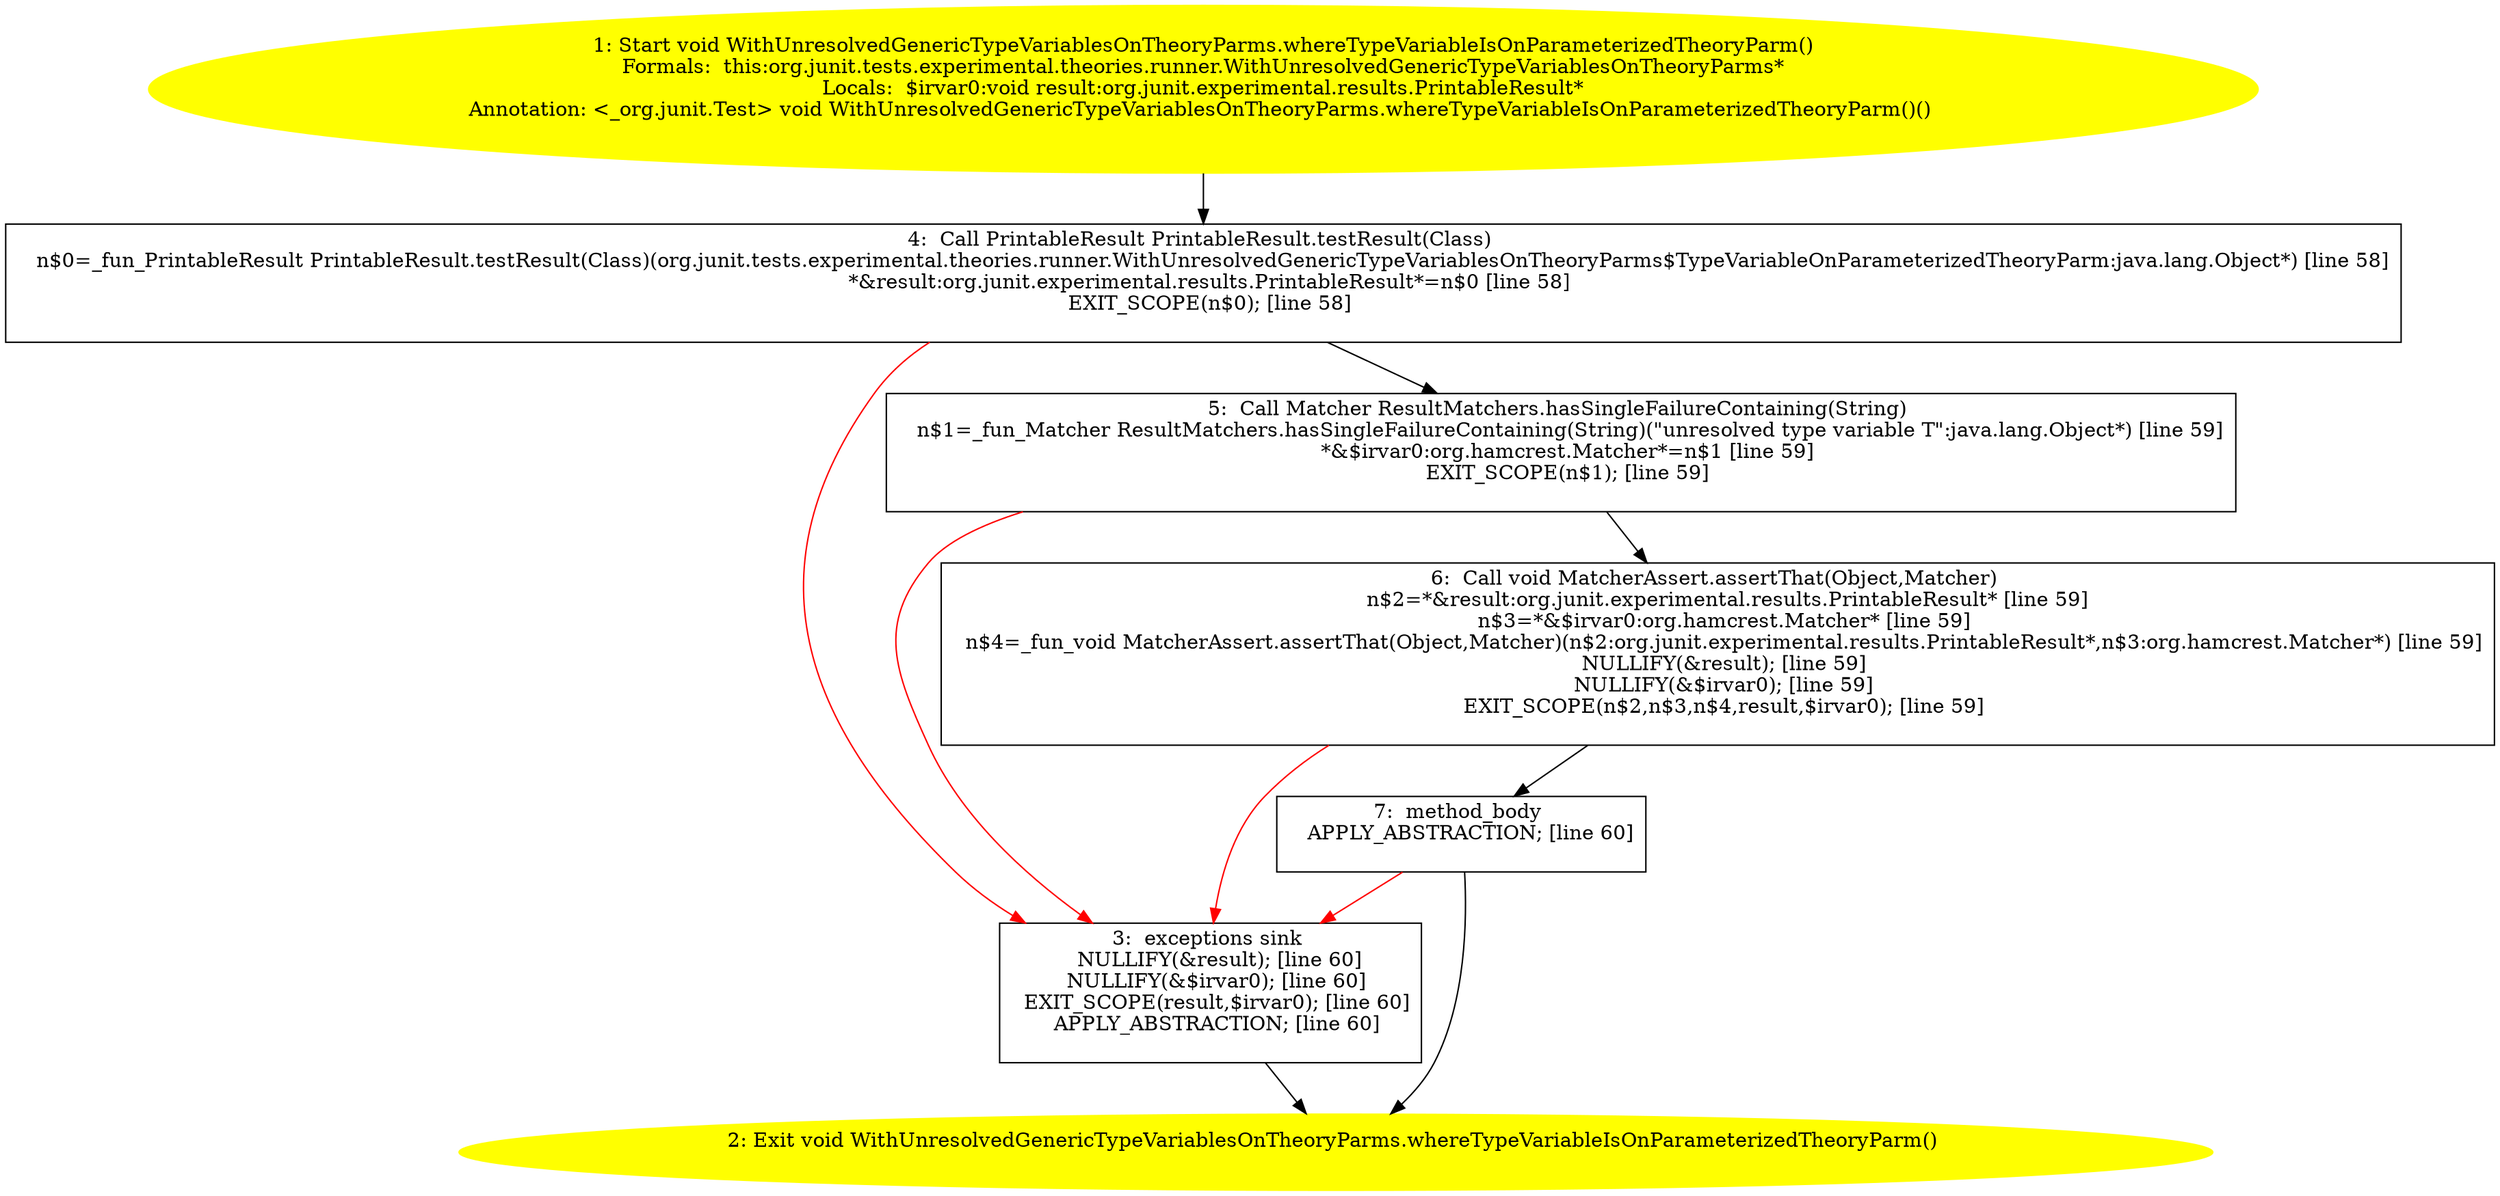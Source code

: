 /* @generated */
digraph cfg {
"org.junit.tests.experimental.theories.runner.WithUnresolvedGenericTypeVariablesOnTheoryParms.whereTy.c8005bade9206076322732036724ea1a_1" [label="1: Start void WithUnresolvedGenericTypeVariablesOnTheoryParms.whereTypeVariableIsOnParameterizedTheoryParm()\nFormals:  this:org.junit.tests.experimental.theories.runner.WithUnresolvedGenericTypeVariablesOnTheoryParms*\nLocals:  $irvar0:void result:org.junit.experimental.results.PrintableResult*\nAnnotation: <_org.junit.Test> void WithUnresolvedGenericTypeVariablesOnTheoryParms.whereTypeVariableIsOnParameterizedTheoryParm()() \n  " color=yellow style=filled]
	

	 "org.junit.tests.experimental.theories.runner.WithUnresolvedGenericTypeVariablesOnTheoryParms.whereTy.c8005bade9206076322732036724ea1a_1" -> "org.junit.tests.experimental.theories.runner.WithUnresolvedGenericTypeVariablesOnTheoryParms.whereTy.c8005bade9206076322732036724ea1a_4" ;
"org.junit.tests.experimental.theories.runner.WithUnresolvedGenericTypeVariablesOnTheoryParms.whereTy.c8005bade9206076322732036724ea1a_2" [label="2: Exit void WithUnresolvedGenericTypeVariablesOnTheoryParms.whereTypeVariableIsOnParameterizedTheoryParm() \n  " color=yellow style=filled]
	

"org.junit.tests.experimental.theories.runner.WithUnresolvedGenericTypeVariablesOnTheoryParms.whereTy.c8005bade9206076322732036724ea1a_3" [label="3:  exceptions sink \n   NULLIFY(&result); [line 60]\n  NULLIFY(&$irvar0); [line 60]\n  EXIT_SCOPE(result,$irvar0); [line 60]\n  APPLY_ABSTRACTION; [line 60]\n " shape="box"]
	

	 "org.junit.tests.experimental.theories.runner.WithUnresolvedGenericTypeVariablesOnTheoryParms.whereTy.c8005bade9206076322732036724ea1a_3" -> "org.junit.tests.experimental.theories.runner.WithUnresolvedGenericTypeVariablesOnTheoryParms.whereTy.c8005bade9206076322732036724ea1a_2" ;
"org.junit.tests.experimental.theories.runner.WithUnresolvedGenericTypeVariablesOnTheoryParms.whereTy.c8005bade9206076322732036724ea1a_4" [label="4:  Call PrintableResult PrintableResult.testResult(Class) \n   n$0=_fun_PrintableResult PrintableResult.testResult(Class)(org.junit.tests.experimental.theories.runner.WithUnresolvedGenericTypeVariablesOnTheoryParms$TypeVariableOnParameterizedTheoryParm:java.lang.Object*) [line 58]\n  *&result:org.junit.experimental.results.PrintableResult*=n$0 [line 58]\n  EXIT_SCOPE(n$0); [line 58]\n " shape="box"]
	

	 "org.junit.tests.experimental.theories.runner.WithUnresolvedGenericTypeVariablesOnTheoryParms.whereTy.c8005bade9206076322732036724ea1a_4" -> "org.junit.tests.experimental.theories.runner.WithUnresolvedGenericTypeVariablesOnTheoryParms.whereTy.c8005bade9206076322732036724ea1a_5" ;
	 "org.junit.tests.experimental.theories.runner.WithUnresolvedGenericTypeVariablesOnTheoryParms.whereTy.c8005bade9206076322732036724ea1a_4" -> "org.junit.tests.experimental.theories.runner.WithUnresolvedGenericTypeVariablesOnTheoryParms.whereTy.c8005bade9206076322732036724ea1a_3" [color="red" ];
"org.junit.tests.experimental.theories.runner.WithUnresolvedGenericTypeVariablesOnTheoryParms.whereTy.c8005bade9206076322732036724ea1a_5" [label="5:  Call Matcher ResultMatchers.hasSingleFailureContaining(String) \n   n$1=_fun_Matcher ResultMatchers.hasSingleFailureContaining(String)(\"unresolved type variable T\":java.lang.Object*) [line 59]\n  *&$irvar0:org.hamcrest.Matcher*=n$1 [line 59]\n  EXIT_SCOPE(n$1); [line 59]\n " shape="box"]
	

	 "org.junit.tests.experimental.theories.runner.WithUnresolvedGenericTypeVariablesOnTheoryParms.whereTy.c8005bade9206076322732036724ea1a_5" -> "org.junit.tests.experimental.theories.runner.WithUnresolvedGenericTypeVariablesOnTheoryParms.whereTy.c8005bade9206076322732036724ea1a_6" ;
	 "org.junit.tests.experimental.theories.runner.WithUnresolvedGenericTypeVariablesOnTheoryParms.whereTy.c8005bade9206076322732036724ea1a_5" -> "org.junit.tests.experimental.theories.runner.WithUnresolvedGenericTypeVariablesOnTheoryParms.whereTy.c8005bade9206076322732036724ea1a_3" [color="red" ];
"org.junit.tests.experimental.theories.runner.WithUnresolvedGenericTypeVariablesOnTheoryParms.whereTy.c8005bade9206076322732036724ea1a_6" [label="6:  Call void MatcherAssert.assertThat(Object,Matcher) \n   n$2=*&result:org.junit.experimental.results.PrintableResult* [line 59]\n  n$3=*&$irvar0:org.hamcrest.Matcher* [line 59]\n  n$4=_fun_void MatcherAssert.assertThat(Object,Matcher)(n$2:org.junit.experimental.results.PrintableResult*,n$3:org.hamcrest.Matcher*) [line 59]\n  NULLIFY(&result); [line 59]\n  NULLIFY(&$irvar0); [line 59]\n  EXIT_SCOPE(n$2,n$3,n$4,result,$irvar0); [line 59]\n " shape="box"]
	

	 "org.junit.tests.experimental.theories.runner.WithUnresolvedGenericTypeVariablesOnTheoryParms.whereTy.c8005bade9206076322732036724ea1a_6" -> "org.junit.tests.experimental.theories.runner.WithUnresolvedGenericTypeVariablesOnTheoryParms.whereTy.c8005bade9206076322732036724ea1a_7" ;
	 "org.junit.tests.experimental.theories.runner.WithUnresolvedGenericTypeVariablesOnTheoryParms.whereTy.c8005bade9206076322732036724ea1a_6" -> "org.junit.tests.experimental.theories.runner.WithUnresolvedGenericTypeVariablesOnTheoryParms.whereTy.c8005bade9206076322732036724ea1a_3" [color="red" ];
"org.junit.tests.experimental.theories.runner.WithUnresolvedGenericTypeVariablesOnTheoryParms.whereTy.c8005bade9206076322732036724ea1a_7" [label="7:  method_body \n   APPLY_ABSTRACTION; [line 60]\n " shape="box"]
	

	 "org.junit.tests.experimental.theories.runner.WithUnresolvedGenericTypeVariablesOnTheoryParms.whereTy.c8005bade9206076322732036724ea1a_7" -> "org.junit.tests.experimental.theories.runner.WithUnresolvedGenericTypeVariablesOnTheoryParms.whereTy.c8005bade9206076322732036724ea1a_2" ;
	 "org.junit.tests.experimental.theories.runner.WithUnresolvedGenericTypeVariablesOnTheoryParms.whereTy.c8005bade9206076322732036724ea1a_7" -> "org.junit.tests.experimental.theories.runner.WithUnresolvedGenericTypeVariablesOnTheoryParms.whereTy.c8005bade9206076322732036724ea1a_3" [color="red" ];
}
